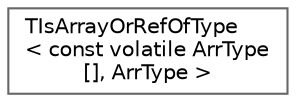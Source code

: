 digraph "Graphical Class Hierarchy"
{
 // INTERACTIVE_SVG=YES
 // LATEX_PDF_SIZE
  bgcolor="transparent";
  edge [fontname=Helvetica,fontsize=10,labelfontname=Helvetica,labelfontsize=10];
  node [fontname=Helvetica,fontsize=10,shape=box,height=0.2,width=0.4];
  rankdir="LR";
  Node0 [id="Node000000",label="TIsArrayOrRefOfType\l\< const volatile ArrType\l[], ArrType \>",height=0.2,width=0.4,color="grey40", fillcolor="white", style="filled",URL="$da/dcd/structTIsArrayOrRefOfType_3_01const_01volatile_01ArrType_0f_0e_00_01ArrType_01_4.html",tooltip=" "];
}
